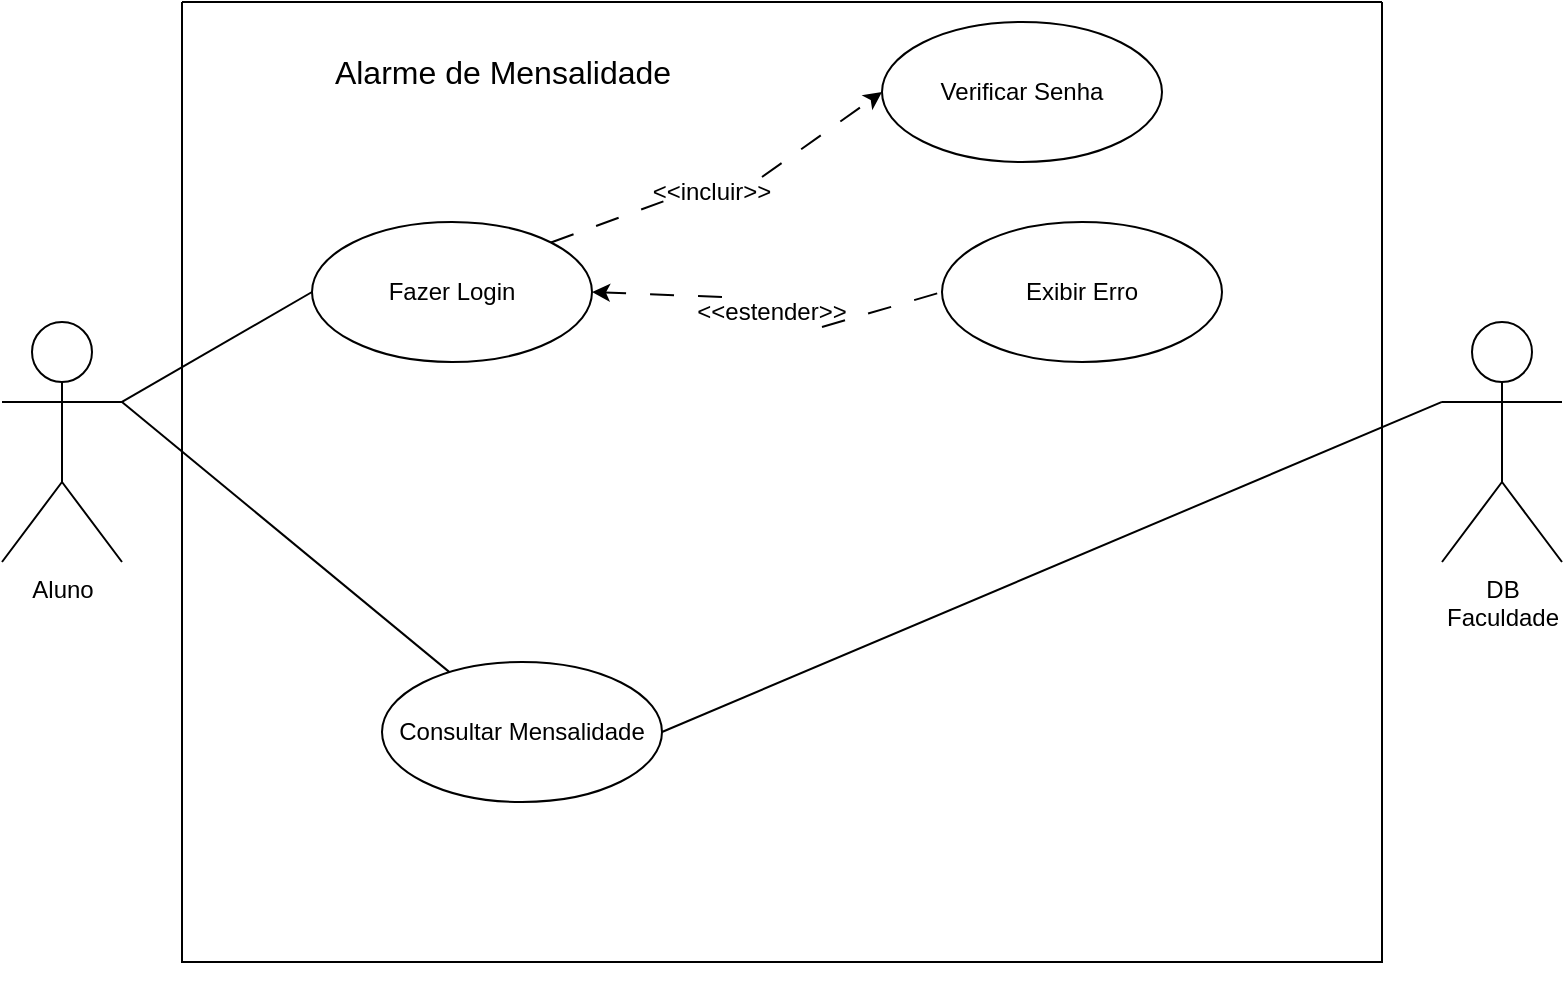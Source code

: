 <mxfile version="22.1.4" type="google">
  <diagram name="Página-1" id="GZTNxUOlplIGmG4mFYfc">
    <mxGraphModel dx="1066" dy="613" grid="1" gridSize="10" guides="1" tooltips="1" connect="1" arrows="1" fold="1" page="1" pageScale="1" pageWidth="827" pageHeight="1169" math="0" shadow="0">
      <root>
        <mxCell id="0" />
        <mxCell id="1" parent="0" />
        <mxCell id="ZHrYtvedLNoxDCnnnTcj-2" value="" style="swimlane;startSize=0;fontSize=16;" parent="1" vertex="1">
          <mxGeometry x="120" y="40" width="600" height="480" as="geometry">
            <mxRectangle x="180" y="30" width="50" height="40" as="alternateBounds" />
          </mxGeometry>
        </mxCell>
        <mxCell id="ZHrYtvedLNoxDCnnnTcj-11" value="Alarme de Mensalidade" style="text;html=1;align=center;verticalAlign=middle;resizable=0;points=[];autosize=1;strokeColor=none;fillColor=none;fontSize=16;" parent="ZHrYtvedLNoxDCnnnTcj-2" vertex="1">
          <mxGeometry x="65" y="20" width="190" height="30" as="geometry" />
        </mxCell>
        <mxCell id="ZHrYtvedLNoxDCnnnTcj-29" value="Fazer Login" style="ellipse;whiteSpace=wrap;html=1;" parent="ZHrYtvedLNoxDCnnnTcj-2" vertex="1">
          <mxGeometry x="65" y="110" width="140" height="70" as="geometry" />
        </mxCell>
        <mxCell id="ZHrYtvedLNoxDCnnnTcj-33" value="Consultar Mensalidade" style="ellipse;whiteSpace=wrap;html=1;" parent="ZHrYtvedLNoxDCnnnTcj-2" vertex="1">
          <mxGeometry x="100" y="330" width="140" height="70" as="geometry" />
        </mxCell>
        <mxCell id="FsEEi4zjO7c32S1O-Xub-3" value="Verificar Senha" style="ellipse;whiteSpace=wrap;html=1;" parent="ZHrYtvedLNoxDCnnnTcj-2" vertex="1">
          <mxGeometry x="350" y="10" width="140" height="70" as="geometry" />
        </mxCell>
        <mxCell id="FsEEi4zjO7c32S1O-Xub-4" value="Exibir Erro" style="ellipse;whiteSpace=wrap;html=1;" parent="ZHrYtvedLNoxDCnnnTcj-2" vertex="1">
          <mxGeometry x="380" y="110" width="140" height="70" as="geometry" />
        </mxCell>
        <mxCell id="FsEEi4zjO7c32S1O-Xub-17" style="rounded=0;orthogonalLoop=1;jettySize=auto;html=1;exitX=1;exitY=0.25;exitDx=0;exitDy=0;entryX=0;entryY=0.5;entryDx=0;entryDy=0;dashed=1;dashPattern=12 12;" parent="ZHrYtvedLNoxDCnnnTcj-2" source="FsEEi4zjO7c32S1O-Xub-8" target="FsEEi4zjO7c32S1O-Xub-3" edge="1">
          <mxGeometry relative="1" as="geometry" />
        </mxCell>
        <mxCell id="FsEEi4zjO7c32S1O-Xub-8" value="&amp;lt;&amp;lt;incluir&amp;gt;&amp;gt;" style="text;html=1;strokeColor=none;fillColor=none;align=center;verticalAlign=middle;whiteSpace=wrap;rounded=0;" parent="ZHrYtvedLNoxDCnnnTcj-2" vertex="1">
          <mxGeometry x="240" y="80" width="50" height="30" as="geometry" />
        </mxCell>
        <mxCell id="FsEEi4zjO7c32S1O-Xub-9" value="" style="rounded=0;orthogonalLoop=1;jettySize=auto;html=1;exitX=1;exitY=0;exitDx=0;exitDy=0;entryX=0.014;entryY=0.657;entryDx=0;entryDy=0;entryPerimeter=0;endArrow=none;endFill=0;dashed=1;dashPattern=12 12;" parent="ZHrYtvedLNoxDCnnnTcj-2" source="ZHrYtvedLNoxDCnnnTcj-29" target="FsEEi4zjO7c32S1O-Xub-8" edge="1">
          <mxGeometry relative="1" as="geometry">
            <mxPoint x="454" y="120" as="sourcePoint" />
            <mxPoint x="512" y="106" as="targetPoint" />
          </mxGeometry>
        </mxCell>
        <mxCell id="FsEEi4zjO7c32S1O-Xub-18" style="rounded=0;orthogonalLoop=1;jettySize=auto;html=1;exitX=0;exitY=0.25;exitDx=0;exitDy=0;entryX=1;entryY=0.5;entryDx=0;entryDy=0;dashed=1;dashPattern=12 12;" parent="ZHrYtvedLNoxDCnnnTcj-2" source="FsEEi4zjO7c32S1O-Xub-14" target="ZHrYtvedLNoxDCnnnTcj-29" edge="1">
          <mxGeometry relative="1" as="geometry" />
        </mxCell>
        <mxCell id="FsEEi4zjO7c32S1O-Xub-19" style="rounded=0;orthogonalLoop=1;jettySize=auto;html=1;exitX=1;exitY=0.75;exitDx=0;exitDy=0;entryX=0;entryY=0.5;entryDx=0;entryDy=0;endArrow=none;endFill=0;dashed=1;dashPattern=12 12;" parent="ZHrYtvedLNoxDCnnnTcj-2" source="FsEEi4zjO7c32S1O-Xub-14" target="FsEEi4zjO7c32S1O-Xub-4" edge="1">
          <mxGeometry relative="1" as="geometry" />
        </mxCell>
        <mxCell id="FsEEi4zjO7c32S1O-Xub-14" value="&amp;lt;&amp;lt;estender&amp;gt;&amp;gt;" style="text;html=1;strokeColor=none;fillColor=none;align=center;verticalAlign=middle;whiteSpace=wrap;rounded=0;" parent="ZHrYtvedLNoxDCnnnTcj-2" vertex="1">
          <mxGeometry x="270" y="140" width="50" height="30" as="geometry" />
        </mxCell>
        <mxCell id="ZHrYtvedLNoxDCnnnTcj-35" style="rounded=0;orthogonalLoop=1;jettySize=auto;html=1;exitX=1;exitY=0.333;exitDx=0;exitDy=0;exitPerimeter=0;entryX=0;entryY=0.5;entryDx=0;entryDy=0;endArrow=none;endFill=0;" parent="1" source="ZHrYtvedLNoxDCnnnTcj-19" target="ZHrYtvedLNoxDCnnnTcj-29" edge="1">
          <mxGeometry relative="1" as="geometry" />
        </mxCell>
        <mxCell id="ZHrYtvedLNoxDCnnnTcj-36" style="rounded=0;orthogonalLoop=1;jettySize=auto;html=1;exitX=1;exitY=0.333;exitDx=0;exitDy=0;exitPerimeter=0;endArrow=none;endFill=0;" parent="1" source="ZHrYtvedLNoxDCnnnTcj-19" target="ZHrYtvedLNoxDCnnnTcj-33" edge="1">
          <mxGeometry relative="1" as="geometry" />
        </mxCell>
        <mxCell id="ZHrYtvedLNoxDCnnnTcj-19" value="Aluno" style="shape=umlActor;verticalLabelPosition=bottom;verticalAlign=top;html=1;outlineConnect=0;" parent="1" vertex="1">
          <mxGeometry x="30" y="200" width="60" height="120" as="geometry" />
        </mxCell>
        <mxCell id="FsEEi4zjO7c32S1O-Xub-1" style="rounded=0;orthogonalLoop=1;jettySize=auto;html=1;exitX=0;exitY=0.333;exitDx=0;exitDy=0;exitPerimeter=0;entryX=1;entryY=0.5;entryDx=0;entryDy=0;endArrow=none;endFill=0;" parent="1" source="ZHrYtvedLNoxDCnnnTcj-20" target="ZHrYtvedLNoxDCnnnTcj-33" edge="1">
          <mxGeometry relative="1" as="geometry" />
        </mxCell>
        <mxCell id="ZHrYtvedLNoxDCnnnTcj-20" value="DB &lt;br&gt;Faculdade" style="shape=umlActor;verticalLabelPosition=bottom;verticalAlign=top;html=1;outlineConnect=0;" parent="1" vertex="1">
          <mxGeometry x="750" y="200" width="60" height="120" as="geometry" />
        </mxCell>
        <mxCell id="FsEEi4zjO7c32S1O-Xub-2" style="edgeStyle=orthogonalEdgeStyle;rounded=0;orthogonalLoop=1;jettySize=auto;html=1;exitX=0.5;exitY=1;exitDx=0;exitDy=0;" parent="1" source="ZHrYtvedLNoxDCnnnTcj-2" target="ZHrYtvedLNoxDCnnnTcj-2" edge="1">
          <mxGeometry relative="1" as="geometry" />
        </mxCell>
      </root>
    </mxGraphModel>
  </diagram>
</mxfile>
